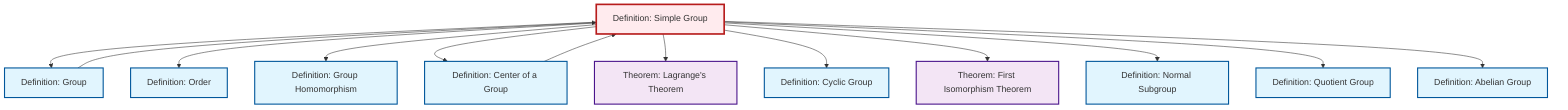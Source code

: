 graph TD
    classDef definition fill:#e1f5fe,stroke:#01579b,stroke-width:2px
    classDef theorem fill:#f3e5f5,stroke:#4a148c,stroke-width:2px
    classDef axiom fill:#fff3e0,stroke:#e65100,stroke-width:2px
    classDef example fill:#e8f5e9,stroke:#1b5e20,stroke-width:2px
    classDef current fill:#ffebee,stroke:#b71c1c,stroke-width:3px
    def-simple-group["Definition: Simple Group"]:::definition
    def-cyclic-group["Definition: Cyclic Group"]:::definition
    def-center-of-group["Definition: Center of a Group"]:::definition
    def-group["Definition: Group"]:::definition
    thm-first-isomorphism["Theorem: First Isomorphism Theorem"]:::theorem
    def-order["Definition: Order"]:::definition
    def-quotient-group["Definition: Quotient Group"]:::definition
    thm-lagrange["Theorem: Lagrange's Theorem"]:::theorem
    def-homomorphism["Definition: Group Homomorphism"]:::definition
    def-normal-subgroup["Definition: Normal Subgroup"]:::definition
    def-abelian-group["Definition: Abelian Group"]:::definition
    def-simple-group --> def-group
    def-simple-group --> def-order
    def-simple-group --> def-homomorphism
    def-center-of-group --> def-simple-group
    def-simple-group --> def-center-of-group
    def-simple-group --> thm-lagrange
    def-simple-group --> def-cyclic-group
    def-group --> def-simple-group
    def-simple-group --> thm-first-isomorphism
    def-simple-group --> def-normal-subgroup
    def-simple-group --> def-quotient-group
    def-simple-group --> def-abelian-group
    class def-simple-group current